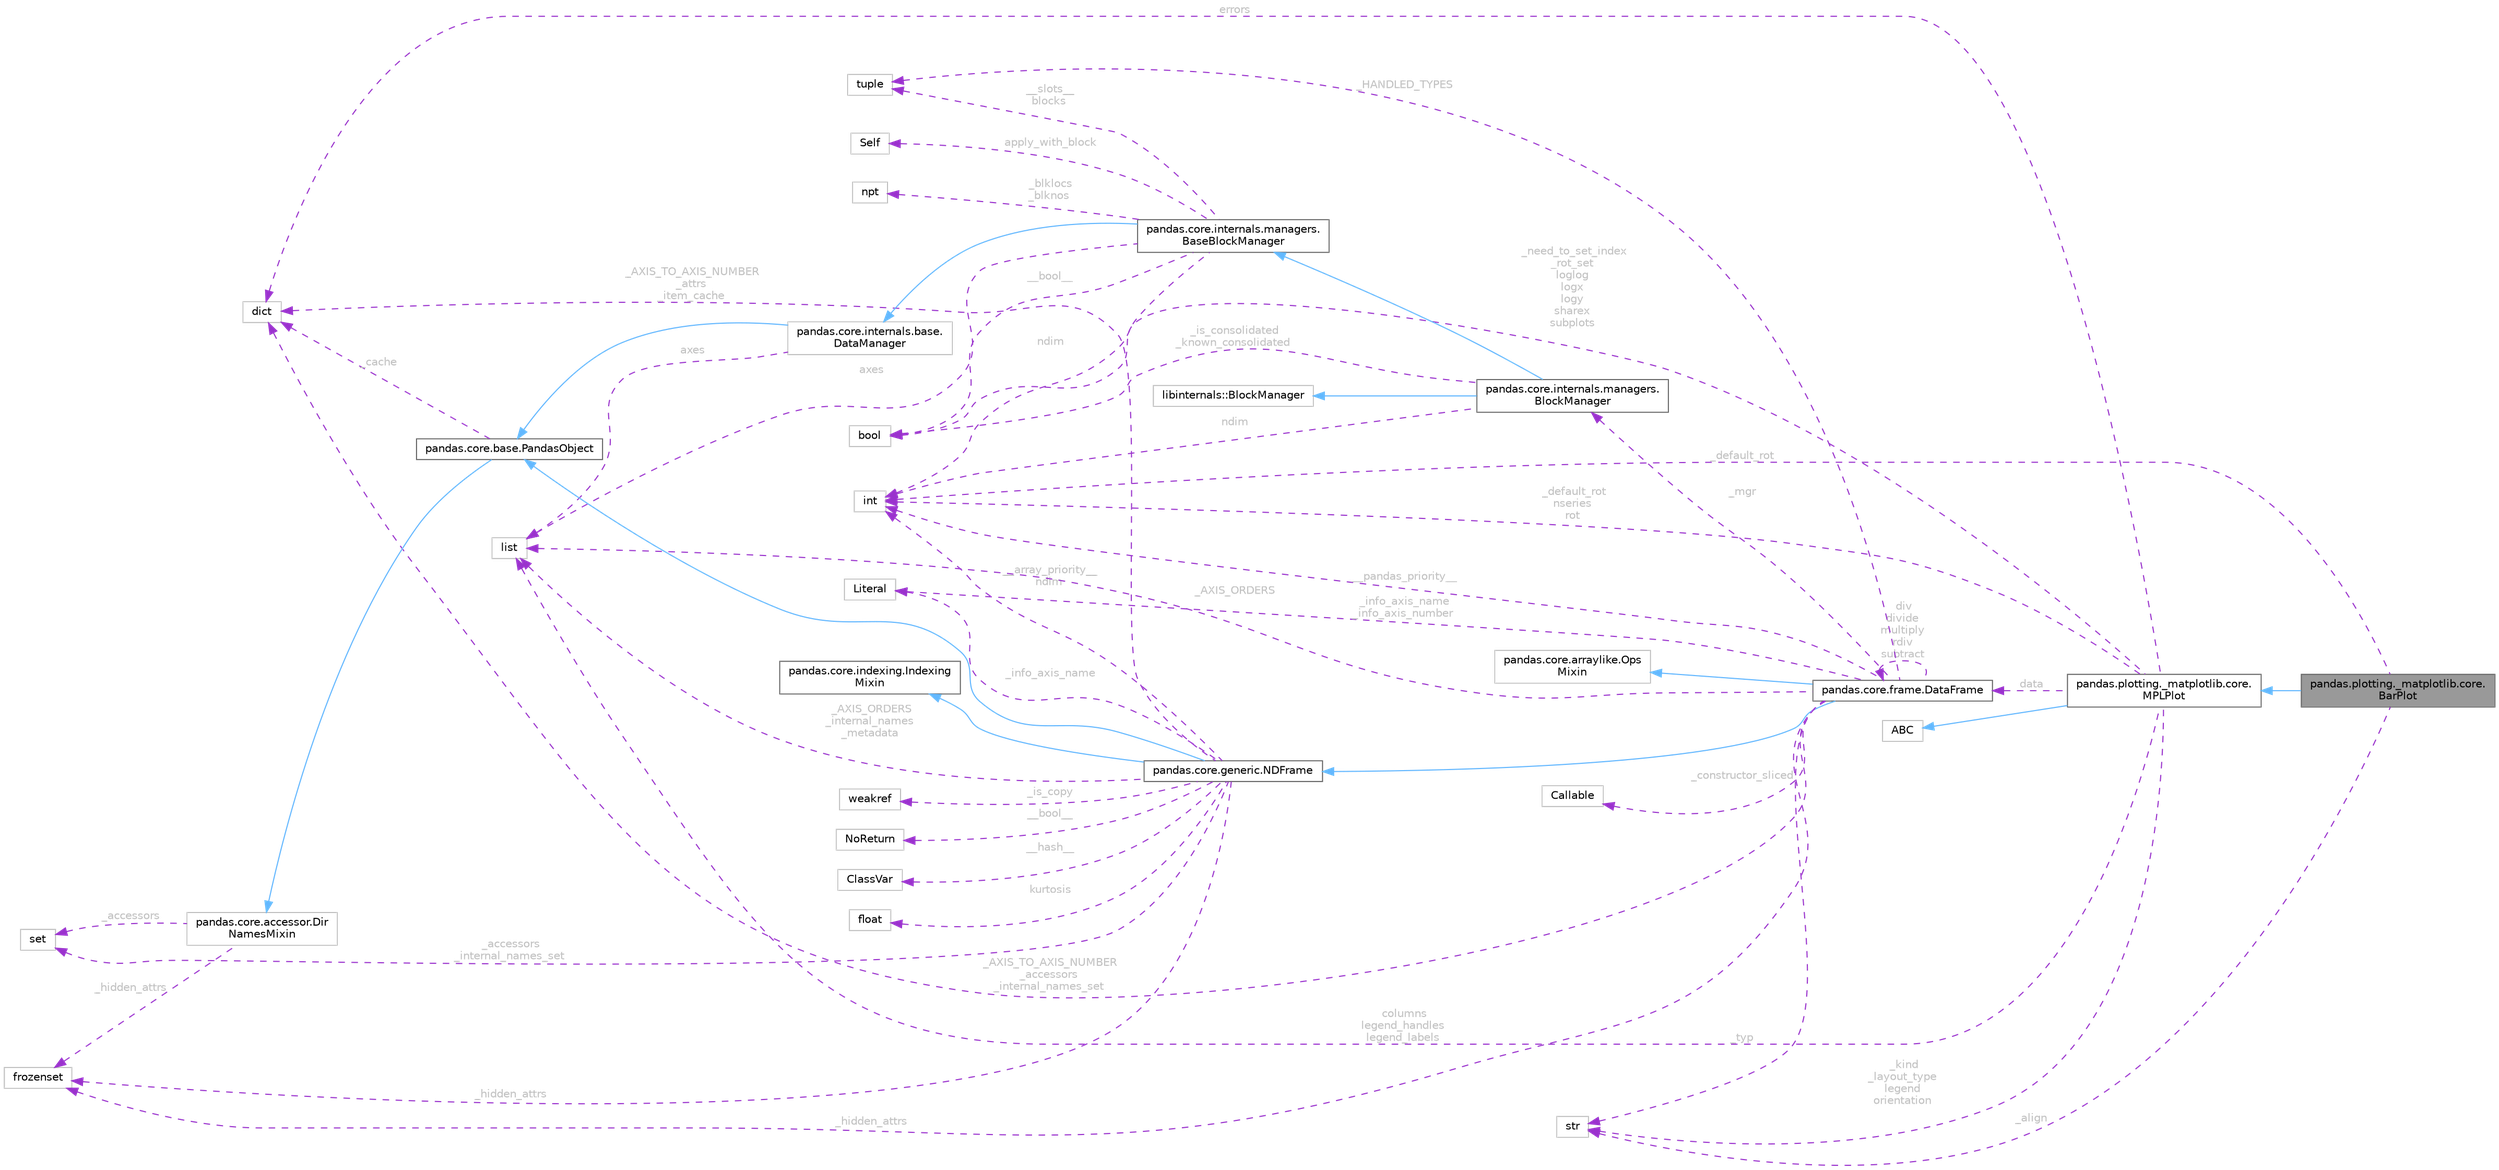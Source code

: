 digraph "pandas.plotting._matplotlib.core.BarPlot"
{
 // LATEX_PDF_SIZE
  bgcolor="transparent";
  edge [fontname=Helvetica,fontsize=10,labelfontname=Helvetica,labelfontsize=10];
  node [fontname=Helvetica,fontsize=10,shape=box,height=0.2,width=0.4];
  rankdir="LR";
  Node1 [id="Node000001",label="pandas.plotting._matplotlib.core.\lBarPlot",height=0.2,width=0.4,color="gray40", fillcolor="grey60", style="filled", fontcolor="black",tooltip=" "];
  Node2 -> Node1 [id="edge52_Node000001_Node000002",dir="back",color="steelblue1",style="solid",tooltip=" "];
  Node2 [id="Node000002",label="pandas.plotting._matplotlib.core.\lMPLPlot",height=0.2,width=0.4,color="gray40", fillcolor="white", style="filled",URL="$d9/de5/classpandas_1_1plotting_1_1__matplotlib_1_1core_1_1MPLPlot.html",tooltip=" "];
  Node3 -> Node2 [id="edge53_Node000002_Node000003",dir="back",color="steelblue1",style="solid",tooltip=" "];
  Node3 [id="Node000003",label="ABC",height=0.2,width=0.4,color="grey75", fillcolor="white", style="filled",URL="$dd/d9b/classABC.html",tooltip=" "];
  Node4 -> Node2 [id="edge54_Node000002_Node000004",dir="back",color="darkorchid3",style="dashed",tooltip=" ",label=" _kind\n_layout_type\nlegend\norientation",fontcolor="grey" ];
  Node4 [id="Node000004",label="str",height=0.2,width=0.4,color="grey75", fillcolor="white", style="filled",tooltip=" "];
  Node5 -> Node2 [id="edge55_Node000002_Node000005",dir="back",color="darkorchid3",style="dashed",tooltip=" ",label=" _default_rot\nnseries\nrot",fontcolor="grey" ];
  Node5 [id="Node000005",label="int",height=0.2,width=0.4,color="grey75", fillcolor="white", style="filled",tooltip=" "];
  Node6 -> Node2 [id="edge56_Node000002_Node000006",dir="back",color="darkorchid3",style="dashed",tooltip=" ",label=" _need_to_set_index\n_rot_set\nloglog\nlogx\nlogy\nsharex\nsubplots",fontcolor="grey" ];
  Node6 [id="Node000006",label="bool",height=0.2,width=0.4,color="grey75", fillcolor="white", style="filled",tooltip=" "];
  Node7 -> Node2 [id="edge57_Node000002_Node000007",dir="back",color="darkorchid3",style="dashed",tooltip=" ",label=" columns\nlegend_handles\nlegend_labels",fontcolor="grey" ];
  Node7 [id="Node000007",label="list",height=0.2,width=0.4,color="grey75", fillcolor="white", style="filled",tooltip=" "];
  Node8 -> Node2 [id="edge58_Node000002_Node000008",dir="back",color="darkorchid3",style="dashed",tooltip=" ",label=" errors",fontcolor="grey" ];
  Node8 [id="Node000008",label="dict",height=0.2,width=0.4,color="grey75", fillcolor="white", style="filled",tooltip=" "];
  Node9 -> Node2 [id="edge59_Node000002_Node000009",dir="back",color="darkorchid3",style="dashed",tooltip=" ",label=" data",fontcolor="grey" ];
  Node9 [id="Node000009",label="pandas.core.frame.DataFrame",height=0.2,width=0.4,color="gray40", fillcolor="white", style="filled",URL="$dc/d95/classpandas_1_1core_1_1frame_1_1DataFrame.html",tooltip=" "];
  Node10 -> Node9 [id="edge60_Node000009_Node000010",dir="back",color="steelblue1",style="solid",tooltip=" "];
  Node10 [id="Node000010",label="pandas.core.generic.NDFrame",height=0.2,width=0.4,color="gray40", fillcolor="white", style="filled",URL="$d4/d2c/classpandas_1_1core_1_1generic_1_1NDFrame.html",tooltip=" "];
  Node11 -> Node10 [id="edge61_Node000010_Node000011",dir="back",color="steelblue1",style="solid",tooltip=" "];
  Node11 [id="Node000011",label="pandas.core.base.PandasObject",height=0.2,width=0.4,color="gray40", fillcolor="white", style="filled",URL="$d9/d19/classpandas_1_1core_1_1base_1_1PandasObject.html",tooltip=" "];
  Node12 -> Node11 [id="edge62_Node000011_Node000012",dir="back",color="steelblue1",style="solid",tooltip=" "];
  Node12 [id="Node000012",label="pandas.core.accessor.Dir\lNamesMixin",height=0.2,width=0.4,color="grey75", fillcolor="white", style="filled",URL="$df/dd9/classpandas_1_1core_1_1accessor_1_1DirNamesMixin.html",tooltip=" "];
  Node13 -> Node12 [id="edge63_Node000012_Node000013",dir="back",color="darkorchid3",style="dashed",tooltip=" ",label=" _accessors",fontcolor="grey" ];
  Node13 [id="Node000013",label="set",height=0.2,width=0.4,color="grey75", fillcolor="white", style="filled",tooltip=" "];
  Node14 -> Node12 [id="edge64_Node000012_Node000014",dir="back",color="darkorchid3",style="dashed",tooltip=" ",label=" _hidden_attrs",fontcolor="grey" ];
  Node14 [id="Node000014",label="frozenset",height=0.2,width=0.4,color="grey75", fillcolor="white", style="filled",tooltip=" "];
  Node8 -> Node11 [id="edge65_Node000011_Node000008",dir="back",color="darkorchid3",style="dashed",tooltip=" ",label=" _cache",fontcolor="grey" ];
  Node15 -> Node10 [id="edge66_Node000010_Node000015",dir="back",color="steelblue1",style="solid",tooltip=" "];
  Node15 [id="Node000015",label="pandas.core.indexing.Indexing\lMixin",height=0.2,width=0.4,color="gray40", fillcolor="white", style="filled",URL="$d4/d90/classpandas_1_1core_1_1indexing_1_1IndexingMixin.html",tooltip=" "];
  Node7 -> Node10 [id="edge67_Node000010_Node000007",dir="back",color="darkorchid3",style="dashed",tooltip=" ",label=" _AXIS_ORDERS\n_internal_names\n_metadata",fontcolor="grey" ];
  Node13 -> Node10 [id="edge68_Node000010_Node000013",dir="back",color="darkorchid3",style="dashed",tooltip=" ",label=" _accessors\n_internal_names_set",fontcolor="grey" ];
  Node14 -> Node10 [id="edge69_Node000010_Node000014",dir="back",color="darkorchid3",style="dashed",tooltip=" ",label=" _hidden_attrs",fontcolor="grey" ];
  Node16 -> Node10 [id="edge70_Node000010_Node000016",dir="back",color="darkorchid3",style="dashed",tooltip=" ",label=" _is_copy",fontcolor="grey" ];
  Node16 [id="Node000016",label="weakref",height=0.2,width=0.4,color="grey75", fillcolor="white", style="filled",tooltip=" "];
  Node8 -> Node10 [id="edge71_Node000010_Node000008",dir="back",color="darkorchid3",style="dashed",tooltip=" ",label=" _AXIS_TO_AXIS_NUMBER\n_attrs\n_item_cache",fontcolor="grey" ];
  Node17 -> Node10 [id="edge72_Node000010_Node000017",dir="back",color="darkorchid3",style="dashed",tooltip=" ",label=" _info_axis_name",fontcolor="grey" ];
  Node17 [id="Node000017",label="Literal",height=0.2,width=0.4,color="grey75", fillcolor="white", style="filled",tooltip=" "];
  Node18 -> Node10 [id="edge73_Node000010_Node000018",dir="back",color="darkorchid3",style="dashed",tooltip=" ",label=" __bool__",fontcolor="grey" ];
  Node18 [id="Node000018",label="NoReturn",height=0.2,width=0.4,color="grey75", fillcolor="white", style="filled",tooltip=" "];
  Node19 -> Node10 [id="edge74_Node000010_Node000019",dir="back",color="darkorchid3",style="dashed",tooltip=" ",label=" __hash__",fontcolor="grey" ];
  Node19 [id="Node000019",label="ClassVar",height=0.2,width=0.4,color="grey75", fillcolor="white", style="filled",tooltip=" "];
  Node5 -> Node10 [id="edge75_Node000010_Node000005",dir="back",color="darkorchid3",style="dashed",tooltip=" ",label=" __array_priority__\nndim",fontcolor="grey" ];
  Node20 -> Node10 [id="edge76_Node000010_Node000020",dir="back",color="darkorchid3",style="dashed",tooltip=" ",label=" kurtosis",fontcolor="grey" ];
  Node20 [id="Node000020",label="float",height=0.2,width=0.4,color="grey75", fillcolor="white", style="filled",tooltip=" "];
  Node21 -> Node9 [id="edge77_Node000009_Node000021",dir="back",color="steelblue1",style="solid",tooltip=" "];
  Node21 [id="Node000021",label="pandas.core.arraylike.Ops\lMixin",height=0.2,width=0.4,color="grey75", fillcolor="white", style="filled",URL="$da/d26/classpandas_1_1core_1_1arraylike_1_1OpsMixin.html",tooltip=" "];
  Node8 -> Node9 [id="edge78_Node000009_Node000008",dir="back",color="darkorchid3",style="dashed",tooltip=" ",label=" _AXIS_TO_AXIS_NUMBER\n_accessors\n_internal_names_set",fontcolor="grey" ];
  Node4 -> Node9 [id="edge79_Node000009_Node000004",dir="back",color="darkorchid3",style="dashed",tooltip=" ",label=" _typ",fontcolor="grey" ];
  Node22 -> Node9 [id="edge80_Node000009_Node000022",dir="back",color="darkorchid3",style="dashed",tooltip=" ",label=" _HANDLED_TYPES",fontcolor="grey" ];
  Node22 [id="Node000022",label="tuple",height=0.2,width=0.4,color="grey75", fillcolor="white", style="filled",tooltip=" "];
  Node14 -> Node9 [id="edge81_Node000009_Node000014",dir="back",color="darkorchid3",style="dashed",tooltip=" ",label=" _hidden_attrs",fontcolor="grey" ];
  Node23 -> Node9 [id="edge82_Node000009_Node000023",dir="back",color="darkorchid3",style="dashed",tooltip=" ",label=" _mgr",fontcolor="grey" ];
  Node23 [id="Node000023",label="pandas.core.internals.managers.\lBlockManager",height=0.2,width=0.4,color="gray40", fillcolor="white", style="filled",URL="$de/dc6/classpandas_1_1core_1_1internals_1_1managers_1_1BlockManager.html",tooltip=" "];
  Node24 -> Node23 [id="edge83_Node000023_Node000024",dir="back",color="steelblue1",style="solid",tooltip=" "];
  Node24 [id="Node000024",label="libinternals::BlockManager",height=0.2,width=0.4,color="grey75", fillcolor="white", style="filled",tooltip=" "];
  Node25 -> Node23 [id="edge84_Node000023_Node000025",dir="back",color="steelblue1",style="solid",tooltip=" "];
  Node25 [id="Node000025",label="pandas.core.internals.managers.\lBaseBlockManager",height=0.2,width=0.4,color="gray40", fillcolor="white", style="filled",URL="$d0/d01/classpandas_1_1core_1_1internals_1_1managers_1_1BaseBlockManager.html",tooltip=" "];
  Node26 -> Node25 [id="edge85_Node000025_Node000026",dir="back",color="steelblue1",style="solid",tooltip=" "];
  Node26 [id="Node000026",label="pandas.core.internals.base.\lDataManager",height=0.2,width=0.4,color="grey75", fillcolor="white", style="filled",URL="$d5/d55/classpandas_1_1core_1_1internals_1_1base_1_1DataManager.html",tooltip=" "];
  Node11 -> Node26 [id="edge86_Node000026_Node000011",dir="back",color="steelblue1",style="solid",tooltip=" "];
  Node7 -> Node26 [id="edge87_Node000026_Node000007",dir="back",color="darkorchid3",style="dashed",tooltip=" ",label=" axes",fontcolor="grey" ];
  Node22 -> Node25 [id="edge88_Node000025_Node000022",dir="back",color="darkorchid3",style="dashed",tooltip=" ",label=" __slots__\nblocks",fontcolor="grey" ];
  Node27 -> Node25 [id="edge89_Node000025_Node000027",dir="back",color="darkorchid3",style="dashed",tooltip=" ",label=" _blklocs\n_blknos",fontcolor="grey" ];
  Node27 [id="Node000027",label="npt",height=0.2,width=0.4,color="grey75", fillcolor="white", style="filled",tooltip=" "];
  Node7 -> Node25 [id="edge90_Node000025_Node000007",dir="back",color="darkorchid3",style="dashed",tooltip=" ",label=" axes",fontcolor="grey" ];
  Node6 -> Node25 [id="edge91_Node000025_Node000006",dir="back",color="darkorchid3",style="dashed",tooltip=" ",label=" __bool__",fontcolor="grey" ];
  Node28 -> Node25 [id="edge92_Node000025_Node000028",dir="back",color="darkorchid3",style="dashed",tooltip=" ",label=" apply_with_block",fontcolor="grey" ];
  Node28 [id="Node000028",label="Self",height=0.2,width=0.4,color="grey75", fillcolor="white", style="filled",tooltip=" "];
  Node5 -> Node25 [id="edge93_Node000025_Node000005",dir="back",color="darkorchid3",style="dashed",tooltip=" ",label=" ndim",fontcolor="grey" ];
  Node5 -> Node23 [id="edge94_Node000023_Node000005",dir="back",color="darkorchid3",style="dashed",tooltip=" ",label=" ndim",fontcolor="grey" ];
  Node6 -> Node23 [id="edge95_Node000023_Node000006",dir="back",color="darkorchid3",style="dashed",tooltip=" ",label=" _is_consolidated\n_known_consolidated",fontcolor="grey" ];
  Node5 -> Node9 [id="edge96_Node000009_Node000005",dir="back",color="darkorchid3",style="dashed",tooltip=" ",label=" __pandas_priority__",fontcolor="grey" ];
  Node29 -> Node9 [id="edge97_Node000009_Node000029",dir="back",color="darkorchid3",style="dashed",tooltip=" ",label=" _constructor_sliced",fontcolor="grey" ];
  Node29 [id="Node000029",label="Callable",height=0.2,width=0.4,color="grey75", fillcolor="white", style="filled",tooltip=" "];
  Node9 -> Node9 [id="edge98_Node000009_Node000009",dir="back",color="darkorchid3",style="dashed",tooltip=" ",label=" div\ndivide\nmultiply\nrdiv\nsubtract",fontcolor="grey" ];
  Node7 -> Node9 [id="edge99_Node000009_Node000007",dir="back",color="darkorchid3",style="dashed",tooltip=" ",label=" _AXIS_ORDERS",fontcolor="grey" ];
  Node17 -> Node9 [id="edge100_Node000009_Node000017",dir="back",color="darkorchid3",style="dashed",tooltip=" ",label=" _info_axis_name\n_info_axis_number",fontcolor="grey" ];
  Node5 -> Node1 [id="edge101_Node000001_Node000005",dir="back",color="darkorchid3",style="dashed",tooltip=" ",label=" _default_rot",fontcolor="grey" ];
  Node4 -> Node1 [id="edge102_Node000001_Node000004",dir="back",color="darkorchid3",style="dashed",tooltip=" ",label=" _align",fontcolor="grey" ];
}
